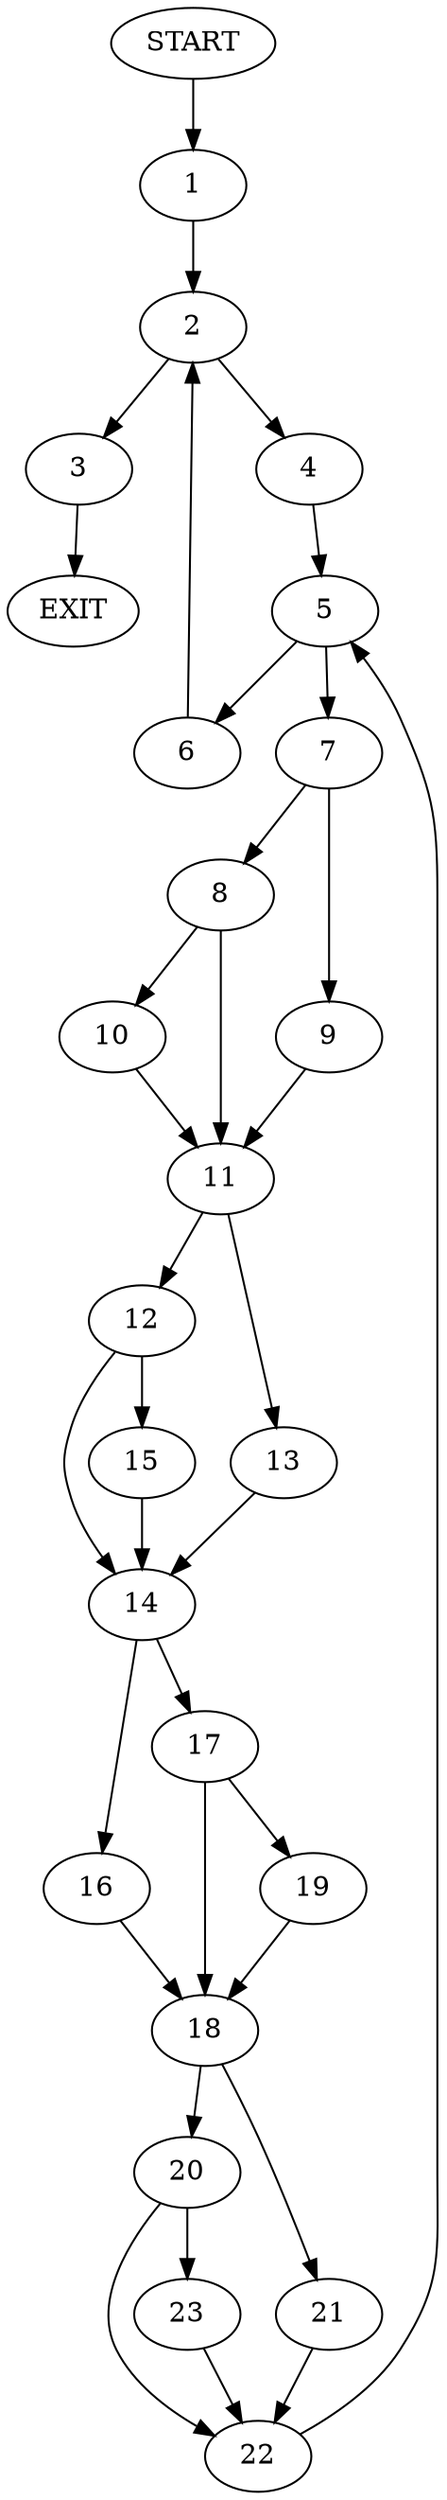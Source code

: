 digraph {
0 [label="START"]
24 [label="EXIT"]
0 -> 1
1 -> 2
2 -> 3
2 -> 4
4 -> 5
3 -> 24
5 -> 6
5 -> 7
7 -> 8
7 -> 9
6 -> 2
8 -> 10
8 -> 11
9 -> 11
11 -> 12
11 -> 13
10 -> 11
13 -> 14
12 -> 14
12 -> 15
14 -> 16
14 -> 17
15 -> 14
16 -> 18
17 -> 18
17 -> 19
18 -> 20
18 -> 21
19 -> 18
20 -> 22
20 -> 23
21 -> 22
22 -> 5
23 -> 22
}
